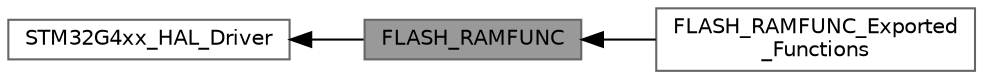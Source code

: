 digraph "FLASH_RAMFUNC"
{
 // LATEX_PDF_SIZE
  bgcolor="transparent";
  edge [fontname=Helvetica,fontsize=10,labelfontname=Helvetica,labelfontsize=10];
  node [fontname=Helvetica,fontsize=10,shape=box,height=0.2,width=0.4];
  rankdir=LR;
  Node1 [label="FLASH_RAMFUNC",height=0.2,width=0.4,color="gray40", fillcolor="grey60", style="filled", fontcolor="black",tooltip="FLASH functions executed from RAM."];
  Node3 [label="FLASH_RAMFUNC_Exported\l_Functions",height=0.2,width=0.4,color="grey40", fillcolor="white", style="filled",URL="$group___f_l_a_s_h___r_a_m_f_u_n_c___exported___functions.html",tooltip=" "];
  Node2 [label="STM32G4xx_HAL_Driver",height=0.2,width=0.4,color="grey40", fillcolor="white", style="filled",URL="$group___s_t_m32_g4xx___h_a_l___driver.html",tooltip=" "];
  Node2->Node1 [shape=plaintext, dir="back", style="solid"];
  Node1->Node3 [shape=plaintext, dir="back", style="solid"];
}
